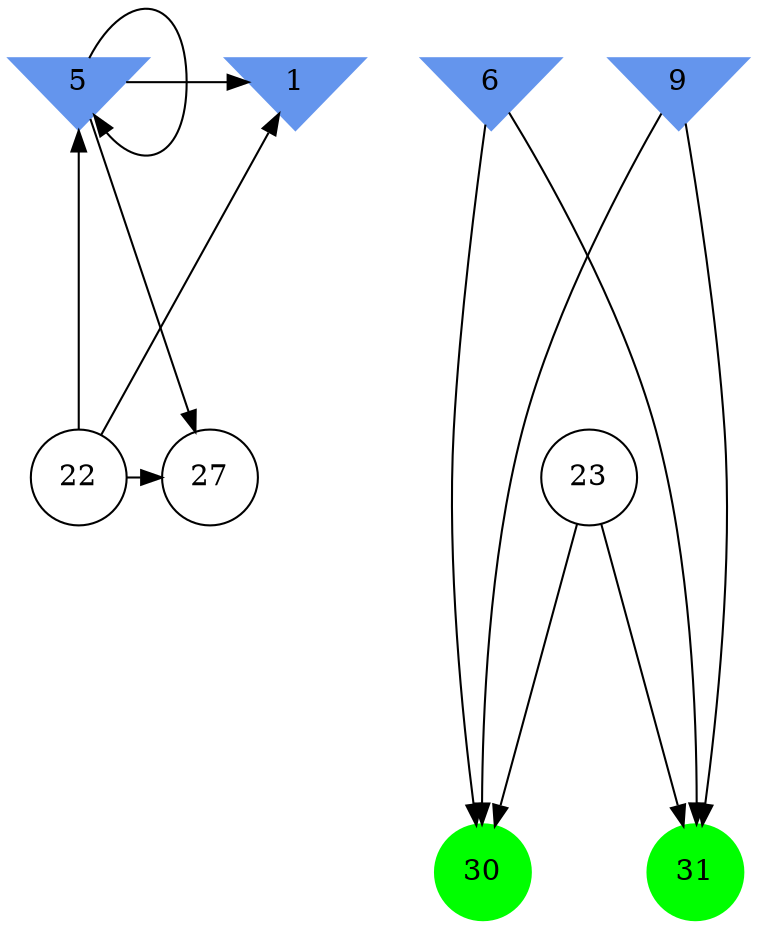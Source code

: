 digraph brain {
	ranksep=2.0;
	1 [shape=invtriangle,style=filled,color=cornflowerblue];
	5 [shape=invtriangle,style=filled,color=cornflowerblue];
	6 [shape=invtriangle,style=filled,color=cornflowerblue];
	9 [shape=invtriangle,style=filled,color=cornflowerblue];
	22 [shape=circle,color=black];
	23 [shape=circle,color=black];
	27 [shape=circle,color=black];
	30 [shape=circle,style=filled,color=green];
	31 [shape=circle,style=filled,color=green];
	22	->	1;
	22	->	27;
	22	->	5;
	5	->	1;
	5	->	27;
	5	->	5;
	6	->	31;
	6	->	30;
	23	->	31;
	23	->	30;
	9	->	31;
	9	->	30;
	{ rank=same; 1; 5; 6; 9; }
	{ rank=same; 22; 23; 27; }
	{ rank=same; 30; 31; }
}
